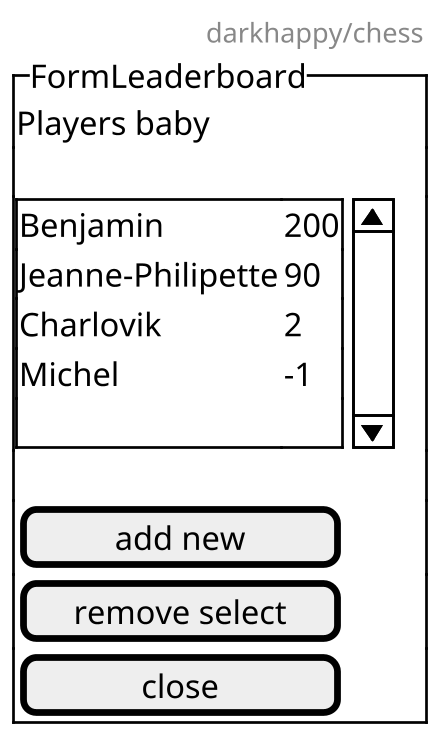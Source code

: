 @startuml
'https://plantuml.com/salt

salt
scale 1.3
skinparam dpi 200
header darkhappy/chess

{^"FormLeaderboard"
Players baby
.
{SI
Benjamin | 200
Jeanne-Philipette | 90
Charlovik | 2
Michel | -1 
. 
}
.
  [add new       ]
  [remove select ]
  [close         ]
}
@enduml